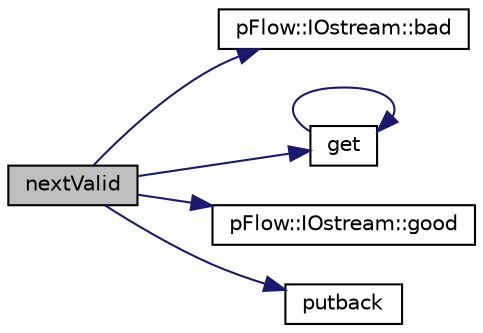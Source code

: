 digraph "nextValid"
{
 // LATEX_PDF_SIZE
  edge [fontname="Helvetica",fontsize="10",labelfontname="Helvetica",labelfontsize="10"];
  node [fontname="Helvetica",fontsize="10",shape=record];
  rankdir="LR";
  Node1 [label="nextValid",height=0.2,width=0.4,color="black", fillcolor="grey75", style="filled", fontcolor="black",tooltip="Get the next valid character."];
  Node1 -> Node2 [color="midnightblue",fontsize="10",style="solid",fontname="Helvetica"];
  Node2 [label="pFlow::IOstream::bad",height=0.2,width=0.4,color="black", fillcolor="white", style="filled",URL="$classpFlow_1_1IOstream.html#a9f7290a5d70f30e1b1b42c8ac4a6082d",tooltip="Return true if stream is corrupted."];
  Node1 -> Node3 [color="midnightblue",fontsize="10",style="solid",fontname="Helvetica"];
  Node3 [label="get",height=0.2,width=0.4,color="black", fillcolor="white", style="filled",URL="$classpFlow_1_1Istream.html#a4b24d3a74d38ac71f0c83493e2e96ef8",tooltip="Raw, low-level get character function."];
  Node3 -> Node3 [color="midnightblue",fontsize="10",style="solid",fontname="Helvetica"];
  Node1 -> Node4 [color="midnightblue",fontsize="10",style="solid",fontname="Helvetica"];
  Node4 [label="pFlow::IOstream::good",height=0.2,width=0.4,color="black", fillcolor="white", style="filled",URL="$classpFlow_1_1IOstream.html#abdcc7f96f487faadc7769afcf58fe992",tooltip="Return true if next operation might succeed."];
  Node1 -> Node5 [color="midnightblue",fontsize="10",style="solid",fontname="Helvetica"];
  Node5 [label="putback",height=0.2,width=0.4,color="black", fillcolor="white", style="filled",URL="$classpFlow_1_1Istream.html#a469a625701584441d1d62023823cd452",tooltip="Raw, low-level putback character function."];
}
